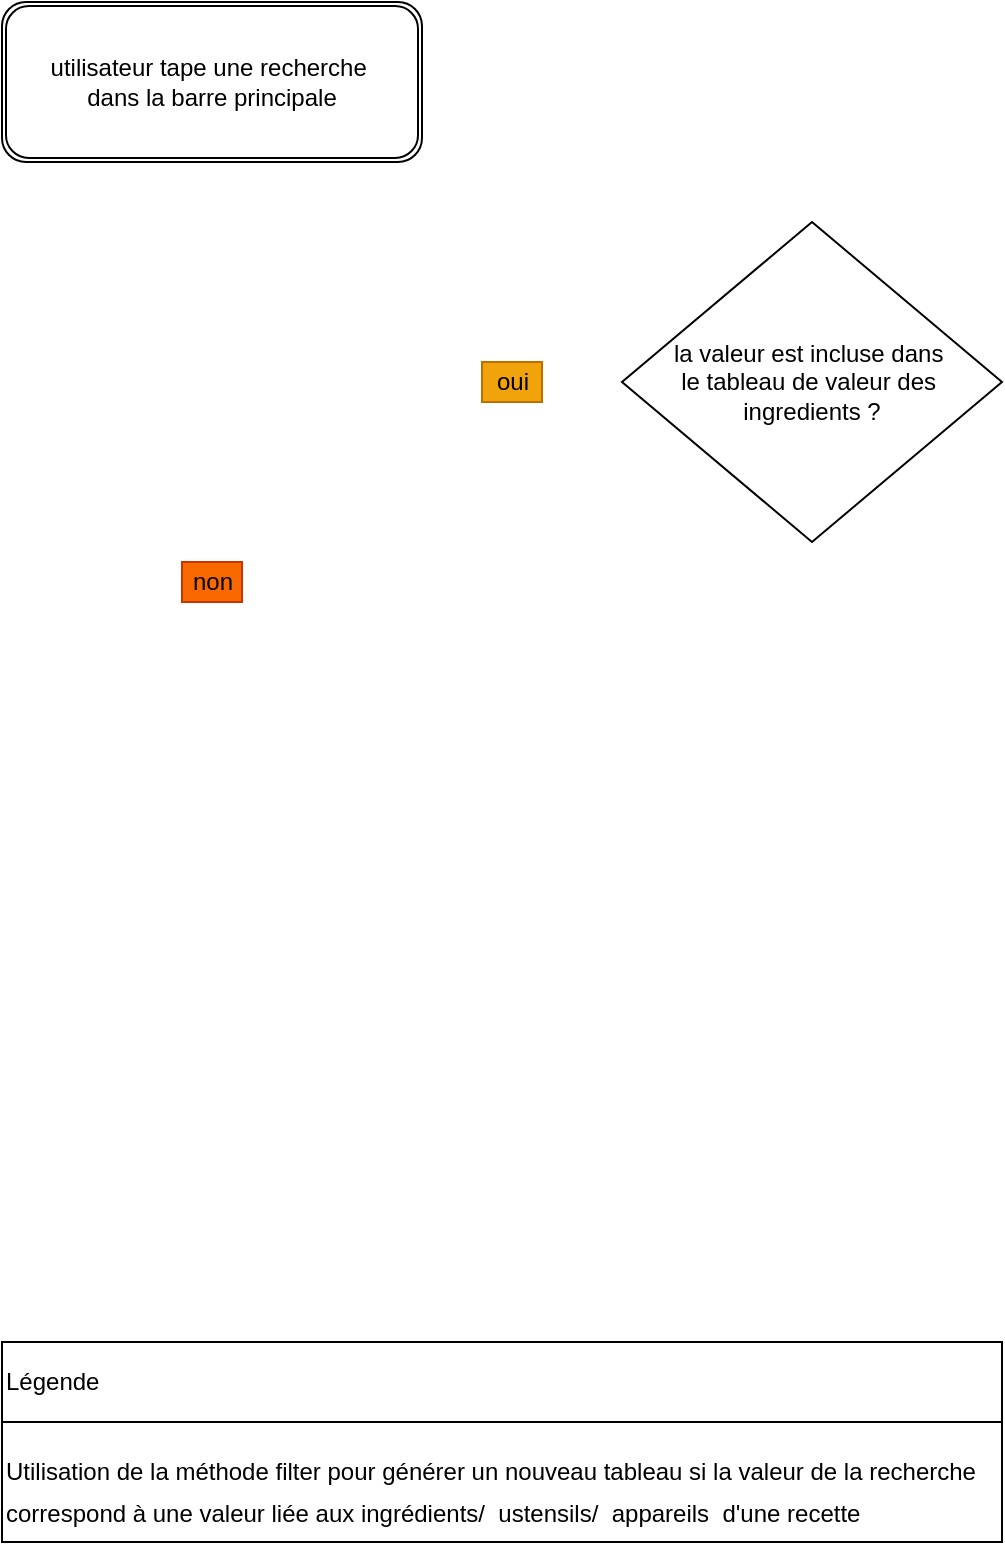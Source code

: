 <mxfile>
    <diagram id="_2jcx-t62Wp5KSKA55ZE" name="Page-1">
        <mxGraphModel dx="1535" dy="744" grid="1" gridSize="10" guides="1" tooltips="1" connect="1" arrows="1" fold="1" page="1" pageScale="1" pageWidth="1400" pageHeight="850" math="0" shadow="0">
            <root>
                <mxCell id="0"/>
                <mxCell id="1" parent="0"/>
                <mxCell id="2" value="utilisateur tape une recherche&amp;nbsp; &lt;br&gt;dans la barre principale" style="shape=ext;double=1;rounded=1;whiteSpace=wrap;html=1;" vertex="1" parent="1">
                    <mxGeometry x="20" y="30" width="210" height="80" as="geometry"/>
                </mxCell>
                <mxCell id="3" value="la valeur est incluse dans&amp;nbsp;&lt;br&gt;le tableau de valeur des&amp;nbsp; ingredients ?" style="rhombus;whiteSpace=wrap;html=1;rotation=0;" vertex="1" parent="1">
                    <mxGeometry x="330" y="140" width="190" height="160" as="geometry"/>
                </mxCell>
                <mxCell id="4" value="oui" style="text;html=1;align=center;verticalAlign=middle;resizable=0;points=[];autosize=1;strokeColor=#BD7000;fillColor=#f0a30a;sketch=0;shadow=0;fontColor=#000000;" vertex="1" parent="1">
                    <mxGeometry x="260" y="210" width="30" height="20" as="geometry"/>
                </mxCell>
                <mxCell id="5" value="non" style="text;html=1;align=center;verticalAlign=middle;resizable=0;points=[];autosize=1;strokeColor=#C73500;fillColor=#fa6800;sketch=0;shadow=0;fontColor=#000000;" vertex="1" parent="1">
                    <mxGeometry x="110" y="310" width="30" height="20" as="geometry"/>
                </mxCell>
                <mxCell id="6" value="" style="shape=table;startSize=0;container=1;collapsible=0;childLayout=tableLayout;" vertex="1" parent="1">
                    <mxGeometry x="20" y="700" width="500" height="100" as="geometry"/>
                </mxCell>
                <mxCell id="7" value="" style="shape=partialRectangle;collapsible=0;dropTarget=0;pointerEvents=0;fillColor=none;top=0;left=0;bottom=0;right=0;points=[[0,0.5],[1,0.5]];portConstraint=eastwest;" vertex="1" parent="6">
                    <mxGeometry width="500" height="40" as="geometry"/>
                </mxCell>
                <mxCell id="8" value="Légende&lt;span style=&quot;white-space: pre&quot;&gt;&#9;&lt;/span&gt;&lt;span style=&quot;white-space: pre&quot;&gt;&#9;&lt;/span&gt;" style="shape=partialRectangle;html=1;whiteSpace=wrap;connectable=0;overflow=hidden;fillColor=none;top=0;left=0;bottom=0;right=0;pointerEvents=1;align=left;" vertex="1" parent="7">
                    <mxGeometry width="500" height="40" as="geometry">
                        <mxRectangle width="500" height="40" as="alternateBounds"/>
                    </mxGeometry>
                </mxCell>
                <mxCell id="9" value="" style="shape=partialRectangle;collapsible=0;dropTarget=0;pointerEvents=0;fillColor=none;top=0;left=0;bottom=0;right=0;points=[[0,0.5],[1,0.5]];portConstraint=eastwest;" vertex="1" parent="6">
                    <mxGeometry y="40" width="500" height="60" as="geometry"/>
                </mxCell>
                <mxCell id="10" value="&lt;p style=&quot;line-height: 1.8&quot;&gt;Utilisation de la méthode filter pour générer un nouveau tableau si la valeur de la recherche&lt;br&gt;correspond à une valeur liée aux ingrédients/&amp;nbsp; ustensils/&amp;nbsp; appareils&amp;nbsp; d'une recette&lt;/p&gt;" style="shape=partialRectangle;html=1;whiteSpace=wrap;connectable=0;overflow=hidden;fillColor=none;top=0;left=0;bottom=0;right=0;pointerEvents=1;align=left;" vertex="1" parent="9">
                    <mxGeometry width="500" height="60" as="geometry">
                        <mxRectangle width="500" height="60" as="alternateBounds"/>
                    </mxGeometry>
                </mxCell>
            </root>
        </mxGraphModel>
    </diagram>
</mxfile>